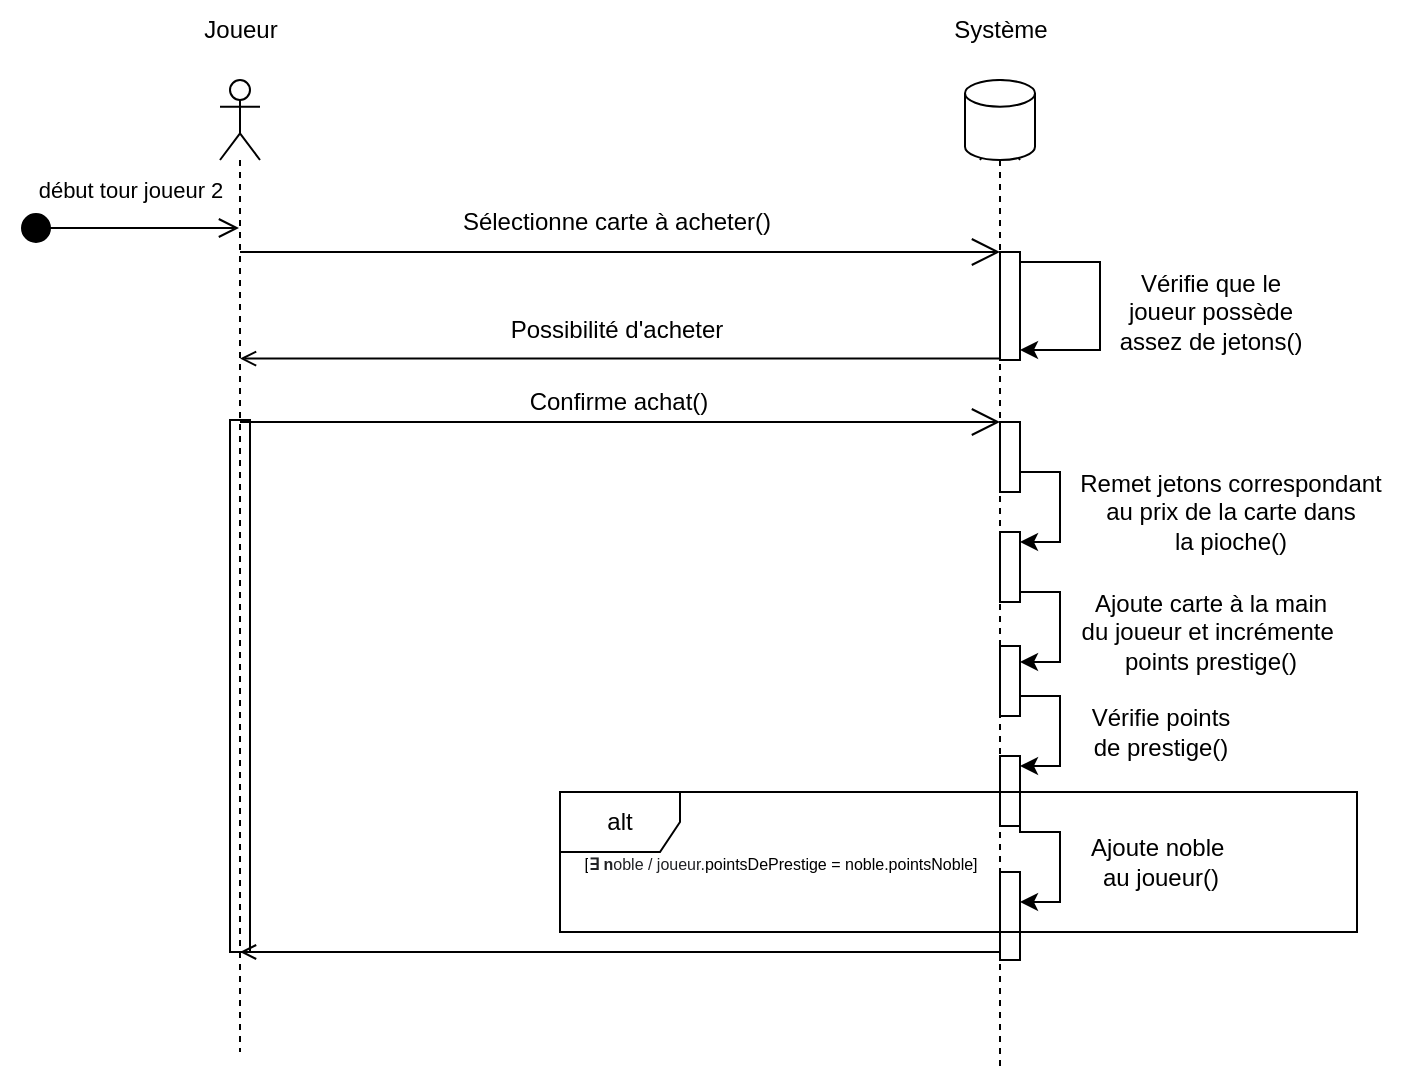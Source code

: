 <mxfile version="22.1.11" type="github">
  <diagram name="Page-1" id="Pr8Zw__yHwYvCegwbP1Q">
    <mxGraphModel dx="1105" dy="635" grid="1" gridSize="10" guides="1" tooltips="1" connect="1" arrows="1" fold="1" page="1" pageScale="1" pageWidth="1600" pageHeight="900" math="0" shadow="0">
      <root>
        <mxCell id="0" />
        <mxCell id="1" parent="0" />
        <mxCell id="MMK27oadImu6UxqrAImb-1" value="début tour joueur 2" style="html=1;verticalAlign=bottom;startArrow=circle;startFill=1;endArrow=open;startSize=6;endSize=8;curved=0;rounded=0;" parent="1" edge="1">
          <mxGeometry y="10" width="80" relative="1" as="geometry">
            <mxPoint x="60" y="128" as="sourcePoint" />
            <mxPoint x="169.5" y="128" as="targetPoint" />
            <mxPoint as="offset" />
          </mxGeometry>
        </mxCell>
        <mxCell id="MMK27oadImu6UxqrAImb-2" value="" style="shape=umlLifeline;perimeter=lifelinePerimeter;whiteSpace=wrap;html=1;container=1;dropTarget=0;collapsible=0;recursiveResize=0;outlineConnect=0;portConstraint=eastwest;newEdgeStyle={&quot;curved&quot;:0,&quot;rounded&quot;:0};participant=umlActor;" parent="1" vertex="1">
          <mxGeometry x="160" y="54" width="20" height="486" as="geometry" />
        </mxCell>
        <mxCell id="MMK27oadImu6UxqrAImb-82" value="" style="html=1;points=[[0,0,0,0,5],[0,1,0,0,-5],[1,0,0,0,5],[1,1,0,0,-5]];perimeter=orthogonalPerimeter;outlineConnect=0;targetShapes=umlLifeline;portConstraint=eastwest;newEdgeStyle={&quot;curved&quot;:0,&quot;rounded&quot;:0};fillColor=none;" parent="MMK27oadImu6UxqrAImb-2" vertex="1">
          <mxGeometry x="5" y="170" width="10" height="266" as="geometry" />
        </mxCell>
        <mxCell id="MMK27oadImu6UxqrAImb-3" value="Joueur" style="text;html=1;align=center;verticalAlign=middle;resizable=0;points=[];autosize=1;strokeColor=none;fillColor=none;" parent="1" vertex="1">
          <mxGeometry x="140" y="14" width="60" height="30" as="geometry" />
        </mxCell>
        <mxCell id="MMK27oadImu6UxqrAImb-4" value="" style="shape=umlLifeline;perimeter=lifelinePerimeter;whiteSpace=wrap;html=1;container=1;dropTarget=0;collapsible=0;recursiveResize=0;outlineConnect=0;portConstraint=eastwest;newEdgeStyle={&quot;curved&quot;:0,&quot;rounded&quot;:0};participant=umlActor;" parent="1" vertex="1">
          <mxGeometry x="540" y="54" width="20" height="496" as="geometry" />
        </mxCell>
        <mxCell id="MMK27oadImu6UxqrAImb-72" value="" style="html=1;points=[[0,0,0,0,5],[0,1,0,0,-5],[1,0,0,0,5],[1,1,0,0,-5]];perimeter=orthogonalPerimeter;outlineConnect=0;targetShapes=umlLifeline;portConstraint=eastwest;newEdgeStyle={&quot;curved&quot;:0,&quot;rounded&quot;:0};" parent="MMK27oadImu6UxqrAImb-4" vertex="1">
          <mxGeometry x="10" y="226" width="10" height="35" as="geometry" />
        </mxCell>
        <mxCell id="MMK27oadImu6UxqrAImb-73" value="" style="html=1;points=[[0,0,0,0,5],[0,1,0,0,-5],[1,0,0,0,5],[1,1,0,0,-5]];perimeter=orthogonalPerimeter;outlineConnect=0;targetShapes=umlLifeline;portConstraint=eastwest;newEdgeStyle={&quot;curved&quot;:0,&quot;rounded&quot;:0};" parent="MMK27oadImu6UxqrAImb-4" vertex="1">
          <mxGeometry x="10" y="338" width="10" height="35" as="geometry" />
        </mxCell>
        <mxCell id="MMK27oadImu6UxqrAImb-74" value="" style="html=1;points=[[0,0,0,0,5],[0,1,0,0,-5],[1,0,0,0,5],[1,1,0,0,-5]];perimeter=orthogonalPerimeter;outlineConnect=0;targetShapes=umlLifeline;portConstraint=eastwest;newEdgeStyle={&quot;curved&quot;:0,&quot;rounded&quot;:0};" parent="MMK27oadImu6UxqrAImb-4" vertex="1">
          <mxGeometry x="10" y="283" width="10" height="35" as="geometry" />
        </mxCell>
        <mxCell id="MMK27oadImu6UxqrAImb-75" style="edgeStyle=orthogonalEdgeStyle;rounded=0;orthogonalLoop=1;jettySize=auto;html=1;curved=0;exitX=1;exitY=0;exitDx=0;exitDy=5;exitPerimeter=0;entryX=1;entryY=0;entryDx=0;entryDy=5;entryPerimeter=0;" parent="MMK27oadImu6UxqrAImb-4" source="MMK27oadImu6UxqrAImb-74" target="MMK27oadImu6UxqrAImb-73" edge="1">
          <mxGeometry relative="1" as="geometry">
            <Array as="points">
              <mxPoint x="20" y="308" />
              <mxPoint x="40" y="308" />
              <mxPoint x="40" y="343" />
            </Array>
          </mxGeometry>
        </mxCell>
        <mxCell id="MMK27oadImu6UxqrAImb-67" value="" style="html=1;points=[[0,0,0,0,5],[0,1,0,0,-5],[1,0,0,0,5],[1,1,0,0,-5]];perimeter=orthogonalPerimeter;outlineConnect=0;targetShapes=umlLifeline;portConstraint=eastwest;newEdgeStyle={&quot;curved&quot;:0,&quot;rounded&quot;:0};" parent="MMK27oadImu6UxqrAImb-4" vertex="1">
          <mxGeometry x="10" y="396" width="10" height="44" as="geometry" />
        </mxCell>
        <mxCell id="MMK27oadImu6UxqrAImb-7" value="Système" style="text;html=1;align=center;verticalAlign=middle;resizable=0;points=[];autosize=1;strokeColor=none;fillColor=none;" parent="1" vertex="1">
          <mxGeometry x="515" y="14" width="70" height="30" as="geometry" />
        </mxCell>
        <mxCell id="MMK27oadImu6UxqrAImb-8" value="" style="strokeWidth=1;html=1;shape=mxgraph.flowchart.database;whiteSpace=wrap;" parent="1" vertex="1">
          <mxGeometry x="532.5" y="54" width="35" height="40" as="geometry" />
        </mxCell>
        <mxCell id="MMK27oadImu6UxqrAImb-9" value="" style="endArrow=open;endFill=1;endSize=12;html=1;rounded=0;" parent="1" edge="1">
          <mxGeometry width="160" relative="1" as="geometry">
            <mxPoint x="170" y="140" as="sourcePoint" />
            <mxPoint x="550" y="140" as="targetPoint" />
          </mxGeometry>
        </mxCell>
        <mxCell id="MMK27oadImu6UxqrAImb-12" value="Sélectionne carte à acheter()" style="text;html=1;align=center;verticalAlign=middle;resizable=0;points=[];autosize=1;strokeColor=none;fillColor=none;" parent="1" vertex="1">
          <mxGeometry x="268" y="110" width="180" height="30" as="geometry" />
        </mxCell>
        <mxCell id="MMK27oadImu6UxqrAImb-13" value="" style="endArrow=none;endFill=0;endSize=12;html=1;rounded=0;startArrow=open;startFill=0;" parent="1" edge="1">
          <mxGeometry width="160" relative="1" as="geometry">
            <mxPoint x="170" y="193.31" as="sourcePoint" />
            <mxPoint x="550" y="193.31" as="targetPoint" />
          </mxGeometry>
        </mxCell>
        <mxCell id="MMK27oadImu6UxqrAImb-14" value="Possibilité d&#39;acheter" style="text;html=1;align=center;verticalAlign=middle;resizable=0;points=[];autosize=1;strokeColor=none;fillColor=none;" parent="1" vertex="1">
          <mxGeometry x="293" y="164" width="130" height="30" as="geometry" />
        </mxCell>
        <mxCell id="MMK27oadImu6UxqrAImb-15" value="" style="endArrow=open;endFill=1;endSize=12;html=1;rounded=0;" parent="1" edge="1">
          <mxGeometry width="160" relative="1" as="geometry">
            <mxPoint x="170" y="225" as="sourcePoint" />
            <mxPoint x="550" y="225" as="targetPoint" />
          </mxGeometry>
        </mxCell>
        <mxCell id="MMK27oadImu6UxqrAImb-16" value="Confirme achat()" style="text;html=1;align=center;verticalAlign=middle;resizable=0;points=[];autosize=1;strokeColor=none;fillColor=none;" parent="1" vertex="1">
          <mxGeometry x="303.5" y="200" width="110" height="30" as="geometry" />
        </mxCell>
        <mxCell id="MMK27oadImu6UxqrAImb-19" value="alt" style="shape=umlFrame;whiteSpace=wrap;html=1;pointerEvents=0;" parent="1" vertex="1">
          <mxGeometry x="330" y="410" width="398.5" height="70" as="geometry" />
        </mxCell>
        <mxCell id="MMK27oadImu6UxqrAImb-24" value="" style="endArrow=none;endFill=0;endSize=12;html=1;rounded=0;startArrow=open;startFill=0;" parent="1" edge="1">
          <mxGeometry width="160" relative="1" as="geometry">
            <mxPoint x="170" y="490" as="sourcePoint" />
            <mxPoint x="550" y="490" as="targetPoint" />
          </mxGeometry>
        </mxCell>
        <mxCell id="MMK27oadImu6UxqrAImb-59" value="" style="html=1;points=[[0,0,0,0,5],[0,1,0,0,-5],[1,0,0,0,5],[1,1,0,0,-5]];perimeter=orthogonalPerimeter;outlineConnect=0;targetShapes=umlLifeline;portConstraint=eastwest;newEdgeStyle={&quot;curved&quot;:0,&quot;rounded&quot;:0};" parent="1" vertex="1">
          <mxGeometry x="550" y="140" width="10" height="54" as="geometry" />
        </mxCell>
        <mxCell id="MMK27oadImu6UxqrAImb-60" style="edgeStyle=orthogonalEdgeStyle;rounded=0;orthogonalLoop=1;jettySize=auto;html=1;curved=0;exitX=1;exitY=0;exitDx=0;exitDy=5;exitPerimeter=0;entryX=1;entryY=1;entryDx=0;entryDy=-5;entryPerimeter=0;" parent="1" source="MMK27oadImu6UxqrAImb-59" target="MMK27oadImu6UxqrAImb-59" edge="1">
          <mxGeometry relative="1" as="geometry">
            <Array as="points">
              <mxPoint x="600" y="145" />
              <mxPoint x="600" y="189" />
            </Array>
          </mxGeometry>
        </mxCell>
        <mxCell id="MMK27oadImu6UxqrAImb-61" value="Vérifie que le &lt;br&gt;joueur possède &lt;br&gt;assez de jetons()" style="text;html=1;align=center;verticalAlign=middle;resizable=0;points=[];autosize=1;strokeColor=none;fillColor=none;" parent="1" vertex="1">
          <mxGeometry x="600" y="140" width="110" height="60" as="geometry" />
        </mxCell>
        <mxCell id="MMK27oadImu6UxqrAImb-69" value="" style="html=1;points=[[0,0,0,0,5],[0,1,0,0,-5],[1,0,0,0,5],[1,1,0,0,-5]];perimeter=orthogonalPerimeter;outlineConnect=0;targetShapes=umlLifeline;portConstraint=eastwest;newEdgeStyle={&quot;curved&quot;:0,&quot;rounded&quot;:0};" parent="1" vertex="1">
          <mxGeometry x="550" y="225" width="10" height="35" as="geometry" />
        </mxCell>
        <mxCell id="MMK27oadImu6UxqrAImb-70" style="edgeStyle=orthogonalEdgeStyle;rounded=0;orthogonalLoop=1;jettySize=auto;html=1;curved=0;exitX=1;exitY=0;exitDx=0;exitDy=5;exitPerimeter=0;entryX=1;entryY=0;entryDx=0;entryDy=5;entryPerimeter=0;" parent="1" source="MMK27oadImu6UxqrAImb-69" target="MMK27oadImu6UxqrAImb-72" edge="1">
          <mxGeometry relative="1" as="geometry">
            <Array as="points">
              <mxPoint x="560" y="250" />
              <mxPoint x="580" y="250" />
              <mxPoint x="580" y="285" />
            </Array>
          </mxGeometry>
        </mxCell>
        <mxCell id="MMK27oadImu6UxqrAImb-71" value="Ajoute carte à la&amp;nbsp;main &lt;br&gt;du joueur et incrémente&amp;nbsp;&lt;br&gt;points prestige()" style="text;html=1;align=center;verticalAlign=middle;resizable=0;points=[];autosize=1;strokeColor=none;fillColor=none;" parent="1" vertex="1">
          <mxGeometry x="580" y="300" width="150" height="60" as="geometry" />
        </mxCell>
        <mxCell id="MMK27oadImu6UxqrAImb-76" style="edgeStyle=orthogonalEdgeStyle;rounded=0;orthogonalLoop=1;jettySize=auto;html=1;curved=0;exitX=1;exitY=0;exitDx=0;exitDy=5;exitPerimeter=0;entryX=1;entryY=0;entryDx=0;entryDy=5;entryPerimeter=0;" parent="1" edge="1">
          <mxGeometry relative="1" as="geometry">
            <Array as="points">
              <mxPoint x="560" y="310" />
              <mxPoint x="580" y="310" />
              <mxPoint x="580" y="345" />
            </Array>
            <mxPoint x="560" y="290" as="sourcePoint" />
            <mxPoint x="560" y="345" as="targetPoint" />
          </mxGeometry>
        </mxCell>
        <mxCell id="MMK27oadImu6UxqrAImb-77" value="Vérifie points &lt;br&gt;de prestige()" style="text;html=1;align=center;verticalAlign=middle;resizable=0;points=[];autosize=1;strokeColor=none;fillColor=none;" parent="1" vertex="1">
          <mxGeometry x="585" y="360" width="90" height="40" as="geometry" />
        </mxCell>
        <mxCell id="MMK27oadImu6UxqrAImb-78" value="Ajoute noble&amp;nbsp;&lt;br&gt;au joueur()" style="text;html=1;align=center;verticalAlign=middle;resizable=0;points=[];autosize=1;strokeColor=none;fillColor=none;" parent="1" vertex="1">
          <mxGeometry x="585" y="425" width="90" height="40" as="geometry" />
        </mxCell>
        <mxCell id="MMK27oadImu6UxqrAImb-79" value="&lt;font style=&quot;font-size: 8px;&quot;&gt;[&lt;b style=&quot;color: rgb(32, 33, 36); font-family: &amp;quot;Google Sans&amp;quot;, arial, sans-serif; text-align: left; background-color: rgb(255, 255, 255);&quot;&gt;∃ n&lt;/b&gt;&lt;span style=&quot;color: rgb(32, 33, 36); text-align: left; background-color: rgb(255, 255, 255);&quot;&gt;&lt;font style=&quot;&quot;&gt;oble / joueur.&lt;/font&gt;&lt;/span&gt;pointsDePrestige = noble.pointsNoble]&lt;/font&gt;" style="text;html=1;align=center;verticalAlign=middle;resizable=0;points=[];autosize=1;strokeColor=none;fillColor=none;" parent="1" vertex="1">
          <mxGeometry x="330" y="430" width="220" height="30" as="geometry" />
        </mxCell>
        <mxCell id="MMK27oadImu6UxqrAImb-80" style="edgeStyle=orthogonalEdgeStyle;rounded=0;orthogonalLoop=1;jettySize=auto;html=1;curved=0;exitX=1;exitY=0;exitDx=0;exitDy=5;exitPerimeter=0;entryX=1;entryY=0;entryDx=0;entryDy=5;entryPerimeter=0;" parent="1" edge="1">
          <mxGeometry relative="1" as="geometry">
            <Array as="points">
              <mxPoint x="560" y="430" />
              <mxPoint x="580" y="430" />
              <mxPoint x="580" y="465" />
            </Array>
            <mxPoint x="560" y="410" as="sourcePoint" />
            <mxPoint x="560" y="465" as="targetPoint" />
          </mxGeometry>
        </mxCell>
        <mxCell id="MMK27oadImu6UxqrAImb-81" value="Remet jetons correspondant&lt;br&gt;au prix de la carte dans&lt;br&gt;la pioche()" style="text;html=1;align=center;verticalAlign=middle;resizable=0;points=[];autosize=1;strokeColor=none;fillColor=none;" parent="1" vertex="1">
          <mxGeometry x="580" y="240" width="170" height="60" as="geometry" />
        </mxCell>
      </root>
    </mxGraphModel>
  </diagram>
</mxfile>
